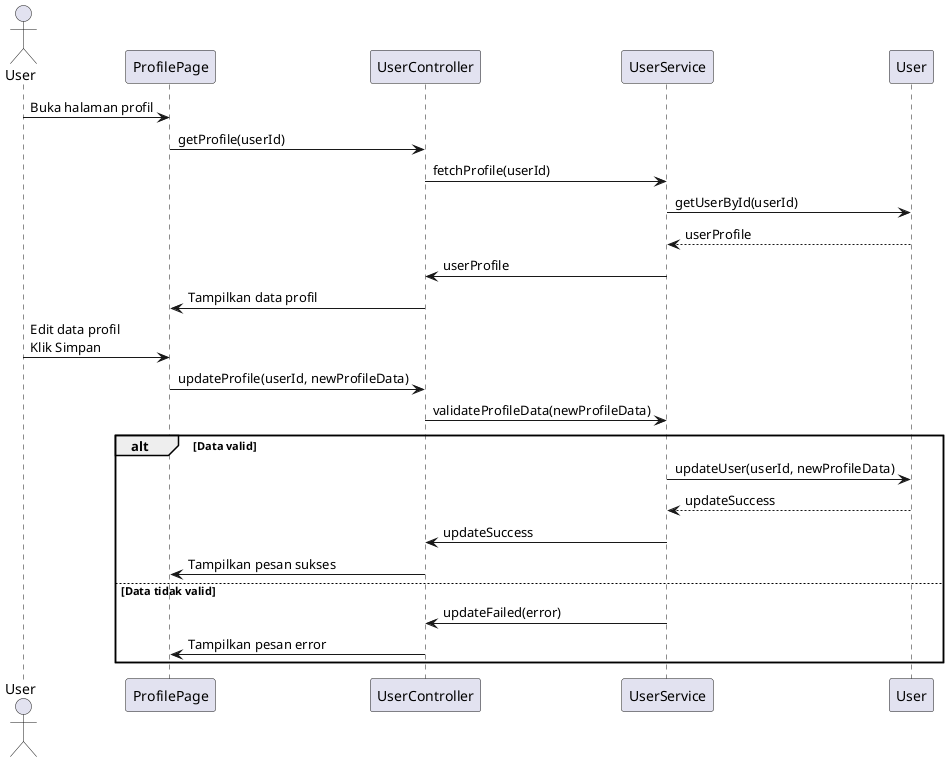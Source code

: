 @startuml
actor User
participant "ProfilePage" as UI
participant "UserController" as Controller
participant "UserService" as Service
participant "User" as Entity

User -> UI : Buka halaman profil
UI -> Controller : getProfile(userId)
Controller -> Service : fetchProfile(userId)
Service -> Entity : getUserById(userId)
Entity --> Service : userProfile
Service -> Controller : userProfile
Controller -> UI : Tampilkan data profil

User -> UI : Edit data profil\nKlik Simpan
UI -> Controller : updateProfile(userId, newProfileData)
Controller -> Service : validateProfileData(newProfileData)
alt Data valid
    Service -> Entity : updateUser(userId, newProfileData)
    Entity --> Service : updateSuccess
    Service -> Controller : updateSuccess
    Controller -> UI : Tampilkan pesan sukses
else Data tidak valid
    Service -> Controller : updateFailed(error)
    Controller -> UI : Tampilkan pesan error
end
@enduml
